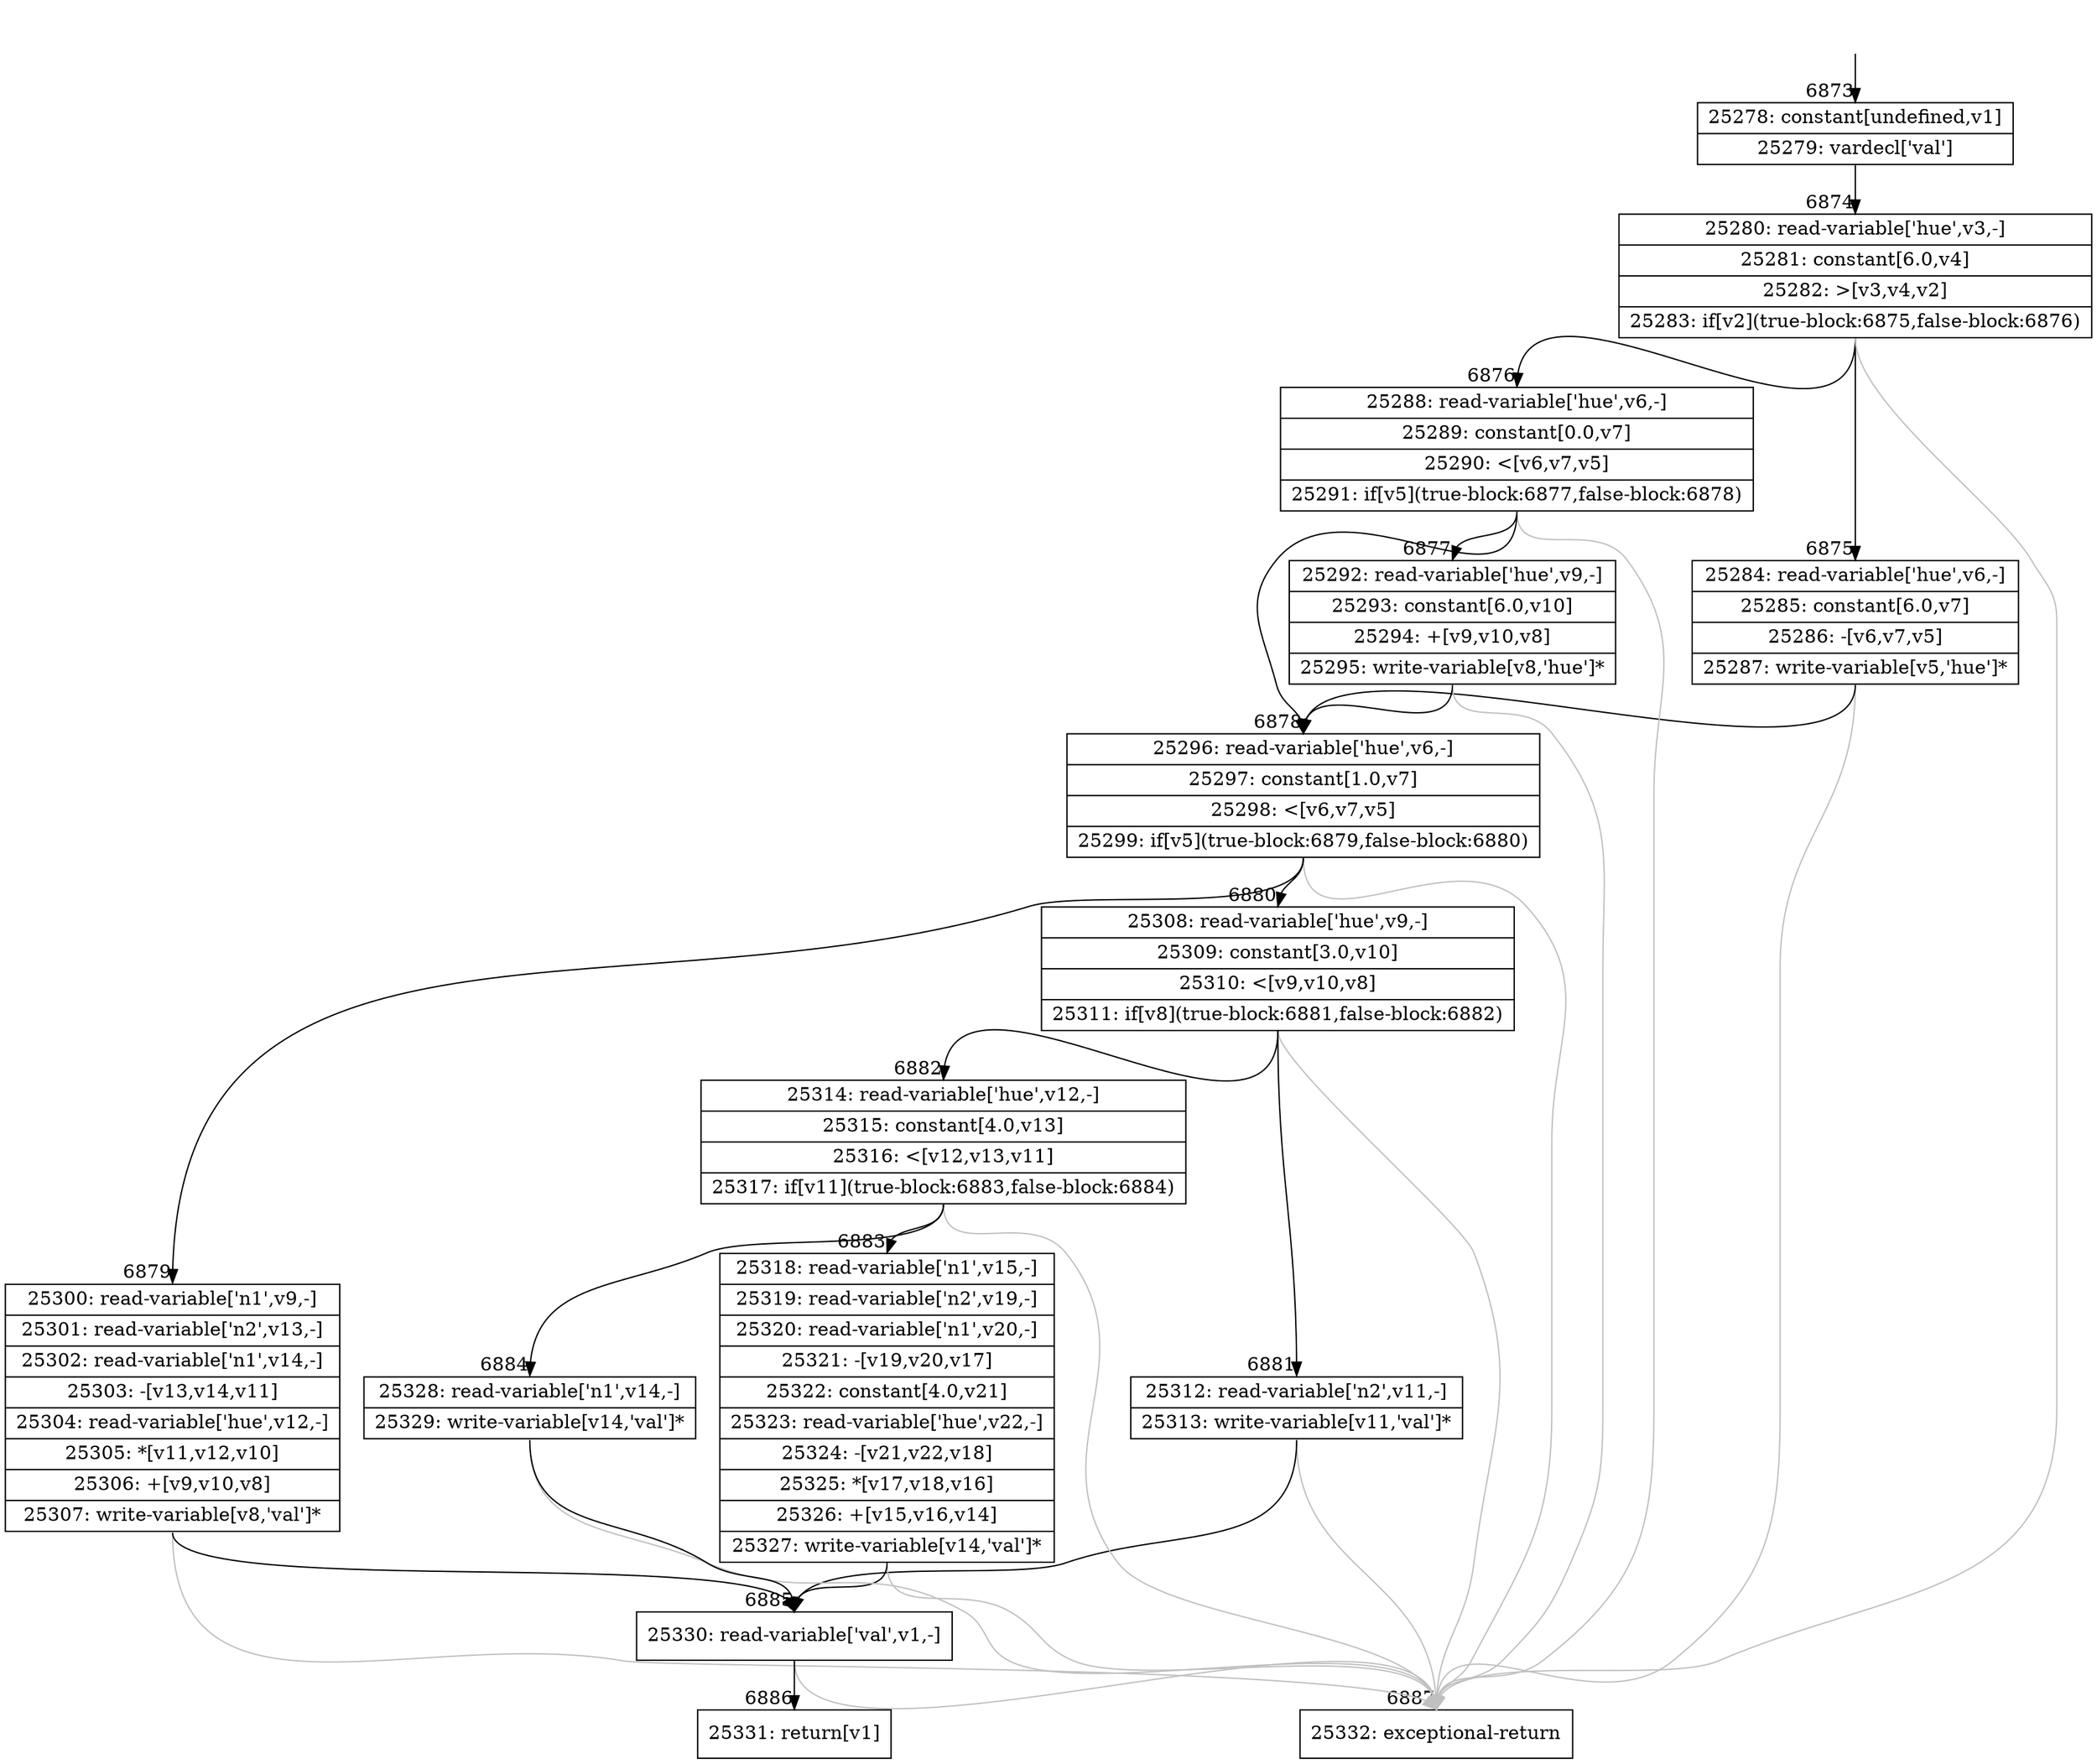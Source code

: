digraph {
rankdir="TD"
BB_entry464[shape=none,label=""];
BB_entry464 -> BB6873 [tailport=s, headport=n, headlabel="    6873"]
BB6873 [shape=record label="{25278: constant[undefined,v1]|25279: vardecl['val']}" ] 
BB6873 -> BB6874 [tailport=s, headport=n, headlabel="      6874"]
BB6874 [shape=record label="{25280: read-variable['hue',v3,-]|25281: constant[6.0,v4]|25282: \>[v3,v4,v2]|25283: if[v2](true-block:6875,false-block:6876)}" ] 
BB6874 -> BB6875 [tailport=s, headport=n, headlabel="      6875"]
BB6874 -> BB6876 [tailport=s, headport=n, headlabel="      6876"]
BB6874 -> BB6887 [tailport=s, headport=n, color=gray, headlabel="      6887"]
BB6875 [shape=record label="{25284: read-variable['hue',v6,-]|25285: constant[6.0,v7]|25286: -[v6,v7,v5]|25287: write-variable[v5,'hue']*}" ] 
BB6875 -> BB6878 [tailport=s, headport=n, headlabel="      6878"]
BB6875 -> BB6887 [tailport=s, headport=n, color=gray]
BB6876 [shape=record label="{25288: read-variable['hue',v6,-]|25289: constant[0.0,v7]|25290: \<[v6,v7,v5]|25291: if[v5](true-block:6877,false-block:6878)}" ] 
BB6876 -> BB6877 [tailport=s, headport=n, headlabel="      6877"]
BB6876 -> BB6878 [tailport=s, headport=n]
BB6876 -> BB6887 [tailport=s, headport=n, color=gray]
BB6877 [shape=record label="{25292: read-variable['hue',v9,-]|25293: constant[6.0,v10]|25294: +[v9,v10,v8]|25295: write-variable[v8,'hue']*}" ] 
BB6877 -> BB6878 [tailport=s, headport=n]
BB6877 -> BB6887 [tailport=s, headport=n, color=gray]
BB6878 [shape=record label="{25296: read-variable['hue',v6,-]|25297: constant[1.0,v7]|25298: \<[v6,v7,v5]|25299: if[v5](true-block:6879,false-block:6880)}" ] 
BB6878 -> BB6879 [tailport=s, headport=n, headlabel="      6879"]
BB6878 -> BB6880 [tailport=s, headport=n, headlabel="      6880"]
BB6878 -> BB6887 [tailport=s, headport=n, color=gray]
BB6879 [shape=record label="{25300: read-variable['n1',v9,-]|25301: read-variable['n2',v13,-]|25302: read-variable['n1',v14,-]|25303: -[v13,v14,v11]|25304: read-variable['hue',v12,-]|25305: *[v11,v12,v10]|25306: +[v9,v10,v8]|25307: write-variable[v8,'val']*}" ] 
BB6879 -> BB6885 [tailport=s, headport=n, headlabel="      6885"]
BB6879 -> BB6887 [tailport=s, headport=n, color=gray]
BB6880 [shape=record label="{25308: read-variable['hue',v9,-]|25309: constant[3.0,v10]|25310: \<[v9,v10,v8]|25311: if[v8](true-block:6881,false-block:6882)}" ] 
BB6880 -> BB6881 [tailport=s, headport=n, headlabel="      6881"]
BB6880 -> BB6882 [tailport=s, headport=n, headlabel="      6882"]
BB6880 -> BB6887 [tailport=s, headport=n, color=gray]
BB6881 [shape=record label="{25312: read-variable['n2',v11,-]|25313: write-variable[v11,'val']*}" ] 
BB6881 -> BB6885 [tailport=s, headport=n]
BB6881 -> BB6887 [tailport=s, headport=n, color=gray]
BB6882 [shape=record label="{25314: read-variable['hue',v12,-]|25315: constant[4.0,v13]|25316: \<[v12,v13,v11]|25317: if[v11](true-block:6883,false-block:6884)}" ] 
BB6882 -> BB6883 [tailport=s, headport=n, headlabel="      6883"]
BB6882 -> BB6884 [tailport=s, headport=n, headlabel="      6884"]
BB6882 -> BB6887 [tailport=s, headport=n, color=gray]
BB6883 [shape=record label="{25318: read-variable['n1',v15,-]|25319: read-variable['n2',v19,-]|25320: read-variable['n1',v20,-]|25321: -[v19,v20,v17]|25322: constant[4.0,v21]|25323: read-variable['hue',v22,-]|25324: -[v21,v22,v18]|25325: *[v17,v18,v16]|25326: +[v15,v16,v14]|25327: write-variable[v14,'val']*}" ] 
BB6883 -> BB6885 [tailport=s, headport=n]
BB6883 -> BB6887 [tailport=s, headport=n, color=gray]
BB6884 [shape=record label="{25328: read-variable['n1',v14,-]|25329: write-variable[v14,'val']*}" ] 
BB6884 -> BB6885 [tailport=s, headport=n]
BB6884 -> BB6887 [tailport=s, headport=n, color=gray]
BB6885 [shape=record label="{25330: read-variable['val',v1,-]}" ] 
BB6885 -> BB6886 [tailport=s, headport=n, headlabel="      6886"]
BB6885 -> BB6887 [tailport=s, headport=n, color=gray]
BB6886 [shape=record label="{25331: return[v1]}" ] 
BB6887 [shape=record label="{25332: exceptional-return}" ] 
//#$~ 4866
}
